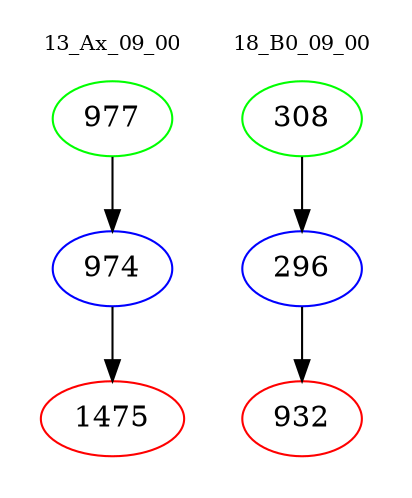 digraph{
subgraph cluster_0 {
color = white
label = "13_Ax_09_00";
fontsize=10;
T0_977 [label="977", color="green"]
T0_977 -> T0_974 [color="black"]
T0_974 [label="974", color="blue"]
T0_974 -> T0_1475 [color="black"]
T0_1475 [label="1475", color="red"]
}
subgraph cluster_1 {
color = white
label = "18_B0_09_00";
fontsize=10;
T1_308 [label="308", color="green"]
T1_308 -> T1_296 [color="black"]
T1_296 [label="296", color="blue"]
T1_296 -> T1_932 [color="black"]
T1_932 [label="932", color="red"]
}
}
